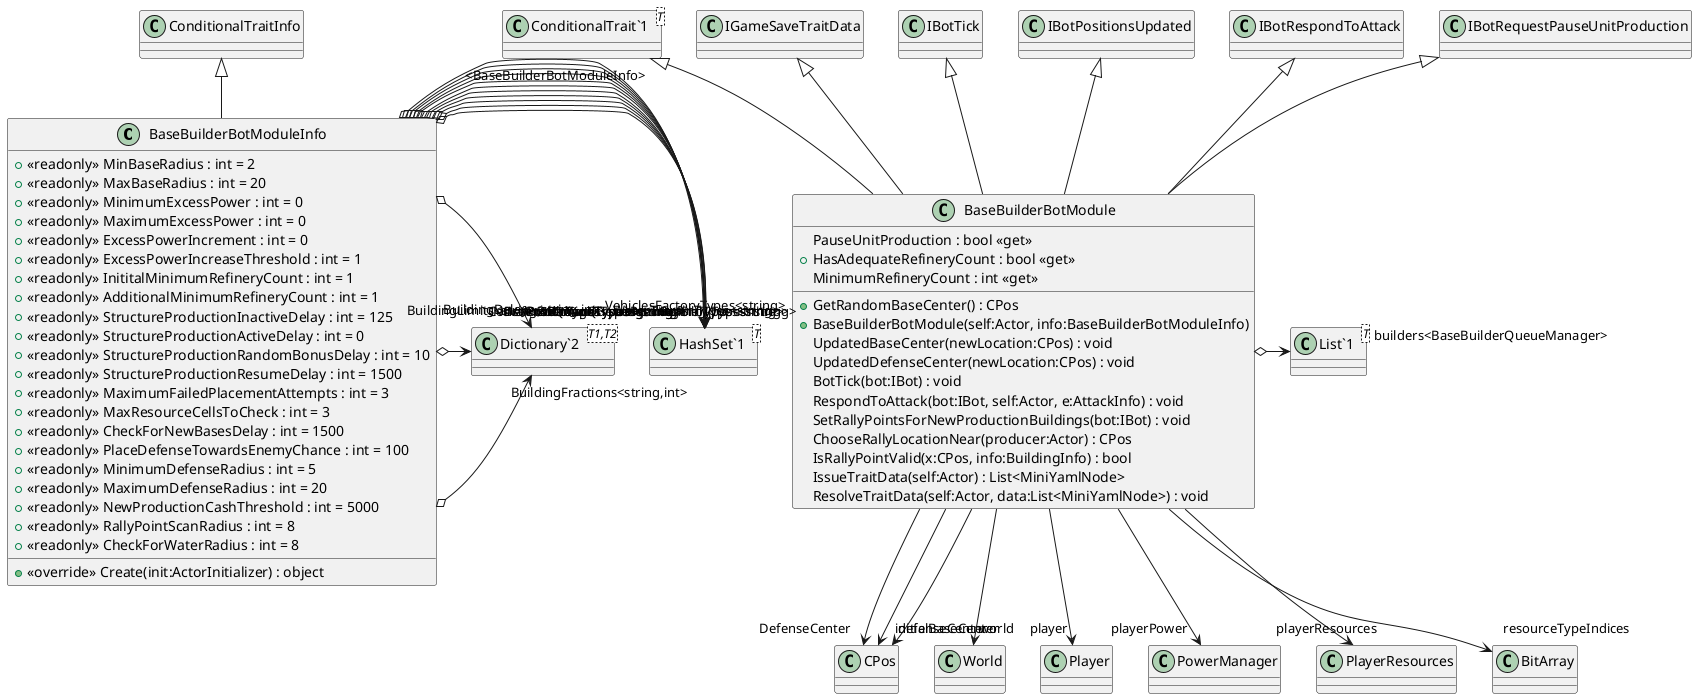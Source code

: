 @startuml
class BaseBuilderBotModuleInfo {
    + <<readonly>> MinBaseRadius : int = 2
    + <<readonly>> MaxBaseRadius : int = 20
    + <<readonly>> MinimumExcessPower : int = 0
    + <<readonly>> MaximumExcessPower : int = 0
    + <<readonly>> ExcessPowerIncrement : int = 0
    + <<readonly>> ExcessPowerIncreaseThreshold : int = 1
    + <<readonly>> InititalMinimumRefineryCount : int = 1
    + <<readonly>> AdditionalMinimumRefineryCount : int = 1
    + <<readonly>> StructureProductionInactiveDelay : int = 125
    + <<readonly>> StructureProductionActiveDelay : int = 0
    + <<readonly>> StructureProductionRandomBonusDelay : int = 10
    + <<readonly>> StructureProductionResumeDelay : int = 1500
    + <<readonly>> MaximumFailedPlacementAttempts : int = 3
    + <<readonly>> MaxResourceCellsToCheck : int = 3
    + <<readonly>> CheckForNewBasesDelay : int = 1500
    + <<readonly>> PlaceDefenseTowardsEnemyChance : int = 100
    + <<readonly>> MinimumDefenseRadius : int = 5
    + <<readonly>> MaximumDefenseRadius : int = 20
    + <<readonly>> NewProductionCashThreshold : int = 5000
    + <<readonly>> RallyPointScanRadius : int = 8
    + <<readonly>> CheckForWaterRadius : int = 8
    + <<override>> Create(init:ActorInitializer) : object
}
class BaseBuilderBotModule {
    + GetRandomBaseCenter() : CPos
    + BaseBuilderBotModule(self:Actor, info:BaseBuilderBotModuleInfo)
    UpdatedBaseCenter(newLocation:CPos) : void
    UpdatedDefenseCenter(newLocation:CPos) : void
    PauseUnitProduction : bool <<get>>
    BotTick(bot:IBot) : void
    RespondToAttack(bot:IBot, self:Actor, e:AttackInfo) : void
    SetRallyPointsForNewProductionBuildings(bot:IBot) : void
    ChooseRallyLocationNear(producer:Actor) : CPos
    IsRallyPointValid(x:CPos, info:BuildingInfo) : bool
    + HasAdequateRefineryCount : bool <<get>>
    MinimumRefineryCount : int <<get>>
    IssueTraitData(self:Actor) : List<MiniYamlNode>
    ResolveTraitData(self:Actor, data:List<MiniYamlNode>) : void
}
class "HashSet`1"<T> {
}
class "Dictionary`2"<T1,T2> {
}
class "ConditionalTrait`1"<T> {
}
class "List`1"<T> {
}
ConditionalTraitInfo <|-- BaseBuilderBotModuleInfo
BaseBuilderBotModuleInfo o-> "ConstructionYardTypes<string>" "HashSet`1"
BaseBuilderBotModuleInfo o-> "VehiclesFactoryTypes<string>" "HashSet`1"
BaseBuilderBotModuleInfo o-> "RefineryTypes<string>" "HashSet`1"
BaseBuilderBotModuleInfo o-> "PowerTypes<string>" "HashSet`1"
BaseBuilderBotModuleInfo o-> "BarracksTypes<string>" "HashSet`1"
BaseBuilderBotModuleInfo o-> "ProductionTypes<string>" "HashSet`1"
BaseBuilderBotModuleInfo o-> "NavalProductionTypes<string>" "HashSet`1"
BaseBuilderBotModuleInfo o-> "SiloTypes<string>" "HashSet`1"
BaseBuilderBotModuleInfo o-> "BuildingQueues<string>" "HashSet`1"
BaseBuilderBotModuleInfo o-> "DefenseQueues<string>" "HashSet`1"
BaseBuilderBotModuleInfo o-> "WaterTerrainTypes<string>" "HashSet`1"
BaseBuilderBotModuleInfo o-> "BuildingFractions<string,int>" "Dictionary`2"
BaseBuilderBotModuleInfo o-> "BuildingLimits<string,int>" "Dictionary`2"
BaseBuilderBotModuleInfo o-> "BuildingDelays<string,int>" "Dictionary`2"
"ConditionalTrait`1" "<BaseBuilderBotModuleInfo>" <|-- BaseBuilderBotModule
IGameSaveTraitData <|-- BaseBuilderBotModule
IBotTick <|-- BaseBuilderBotModule
IBotPositionsUpdated <|-- BaseBuilderBotModule
IBotRespondToAttack <|-- BaseBuilderBotModule
IBotRequestPauseUnitProduction <|-- BaseBuilderBotModule
BaseBuilderBotModule --> "DefenseCenter" CPos
BaseBuilderBotModule --> "world" World
BaseBuilderBotModule --> "player" Player
BaseBuilderBotModule --> "playerPower" PowerManager
BaseBuilderBotModule --> "playerResources" PlayerResources
BaseBuilderBotModule --> "resourceTypeIndices" BitArray
BaseBuilderBotModule --> "initialBaseCenter" CPos
BaseBuilderBotModule --> "defenseCenter" CPos
BaseBuilderBotModule o-> "builders<BaseBuilderQueueManager>" "List`1"
@enduml
